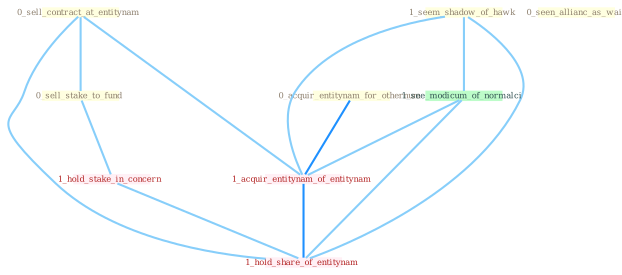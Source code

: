 Graph G{ 
    node
    [shape=polygon,style=filled,width=.5,height=.06,color="#BDFCC9",fixedsize=true,fontsize=4,
    fontcolor="#2f4f4f"];
    {node
    [color="#ffffe0", fontcolor="#8b7d6b"] "0_sell_contract_at_entitynam " "0_acquir_entitynam_for_othernum " "0_sell_stake_to_fund " "1_seem_shadow_of_hawk " "0_seen_allianc_as_wai "}
{node [color="#fff0f5", fontcolor="#b22222"] "1_hold_stake_in_concern " "1_acquir_entitynam_of_entitynam " "1_hold_share_of_entitynam "}
edge [color="#B0E2FF"];

	"0_sell_contract_at_entitynam " -- "0_sell_stake_to_fund " [w="1", color="#87cefa" ];
	"0_sell_contract_at_entitynam " -- "1_acquir_entitynam_of_entitynam " [w="1", color="#87cefa" ];
	"0_sell_contract_at_entitynam " -- "1_hold_share_of_entitynam " [w="1", color="#87cefa" ];
	"0_acquir_entitynam_for_othernum " -- "1_acquir_entitynam_of_entitynam " [w="2", color="#1e90ff" , len=0.8];
	"0_sell_stake_to_fund " -- "1_hold_stake_in_concern " [w="1", color="#87cefa" ];
	"1_seem_shadow_of_hawk " -- "1_see_modicum_of_normalci " [w="1", color="#87cefa" ];
	"1_seem_shadow_of_hawk " -- "1_acquir_entitynam_of_entitynam " [w="1", color="#87cefa" ];
	"1_seem_shadow_of_hawk " -- "1_hold_share_of_entitynam " [w="1", color="#87cefa" ];
	"1_hold_stake_in_concern " -- "1_hold_share_of_entitynam " [w="1", color="#87cefa" ];
	"1_see_modicum_of_normalci " -- "1_acquir_entitynam_of_entitynam " [w="1", color="#87cefa" ];
	"1_see_modicum_of_normalci " -- "1_hold_share_of_entitynam " [w="1", color="#87cefa" ];
	"1_acquir_entitynam_of_entitynam " -- "1_hold_share_of_entitynam " [w="2", color="#1e90ff" , len=0.8];
}